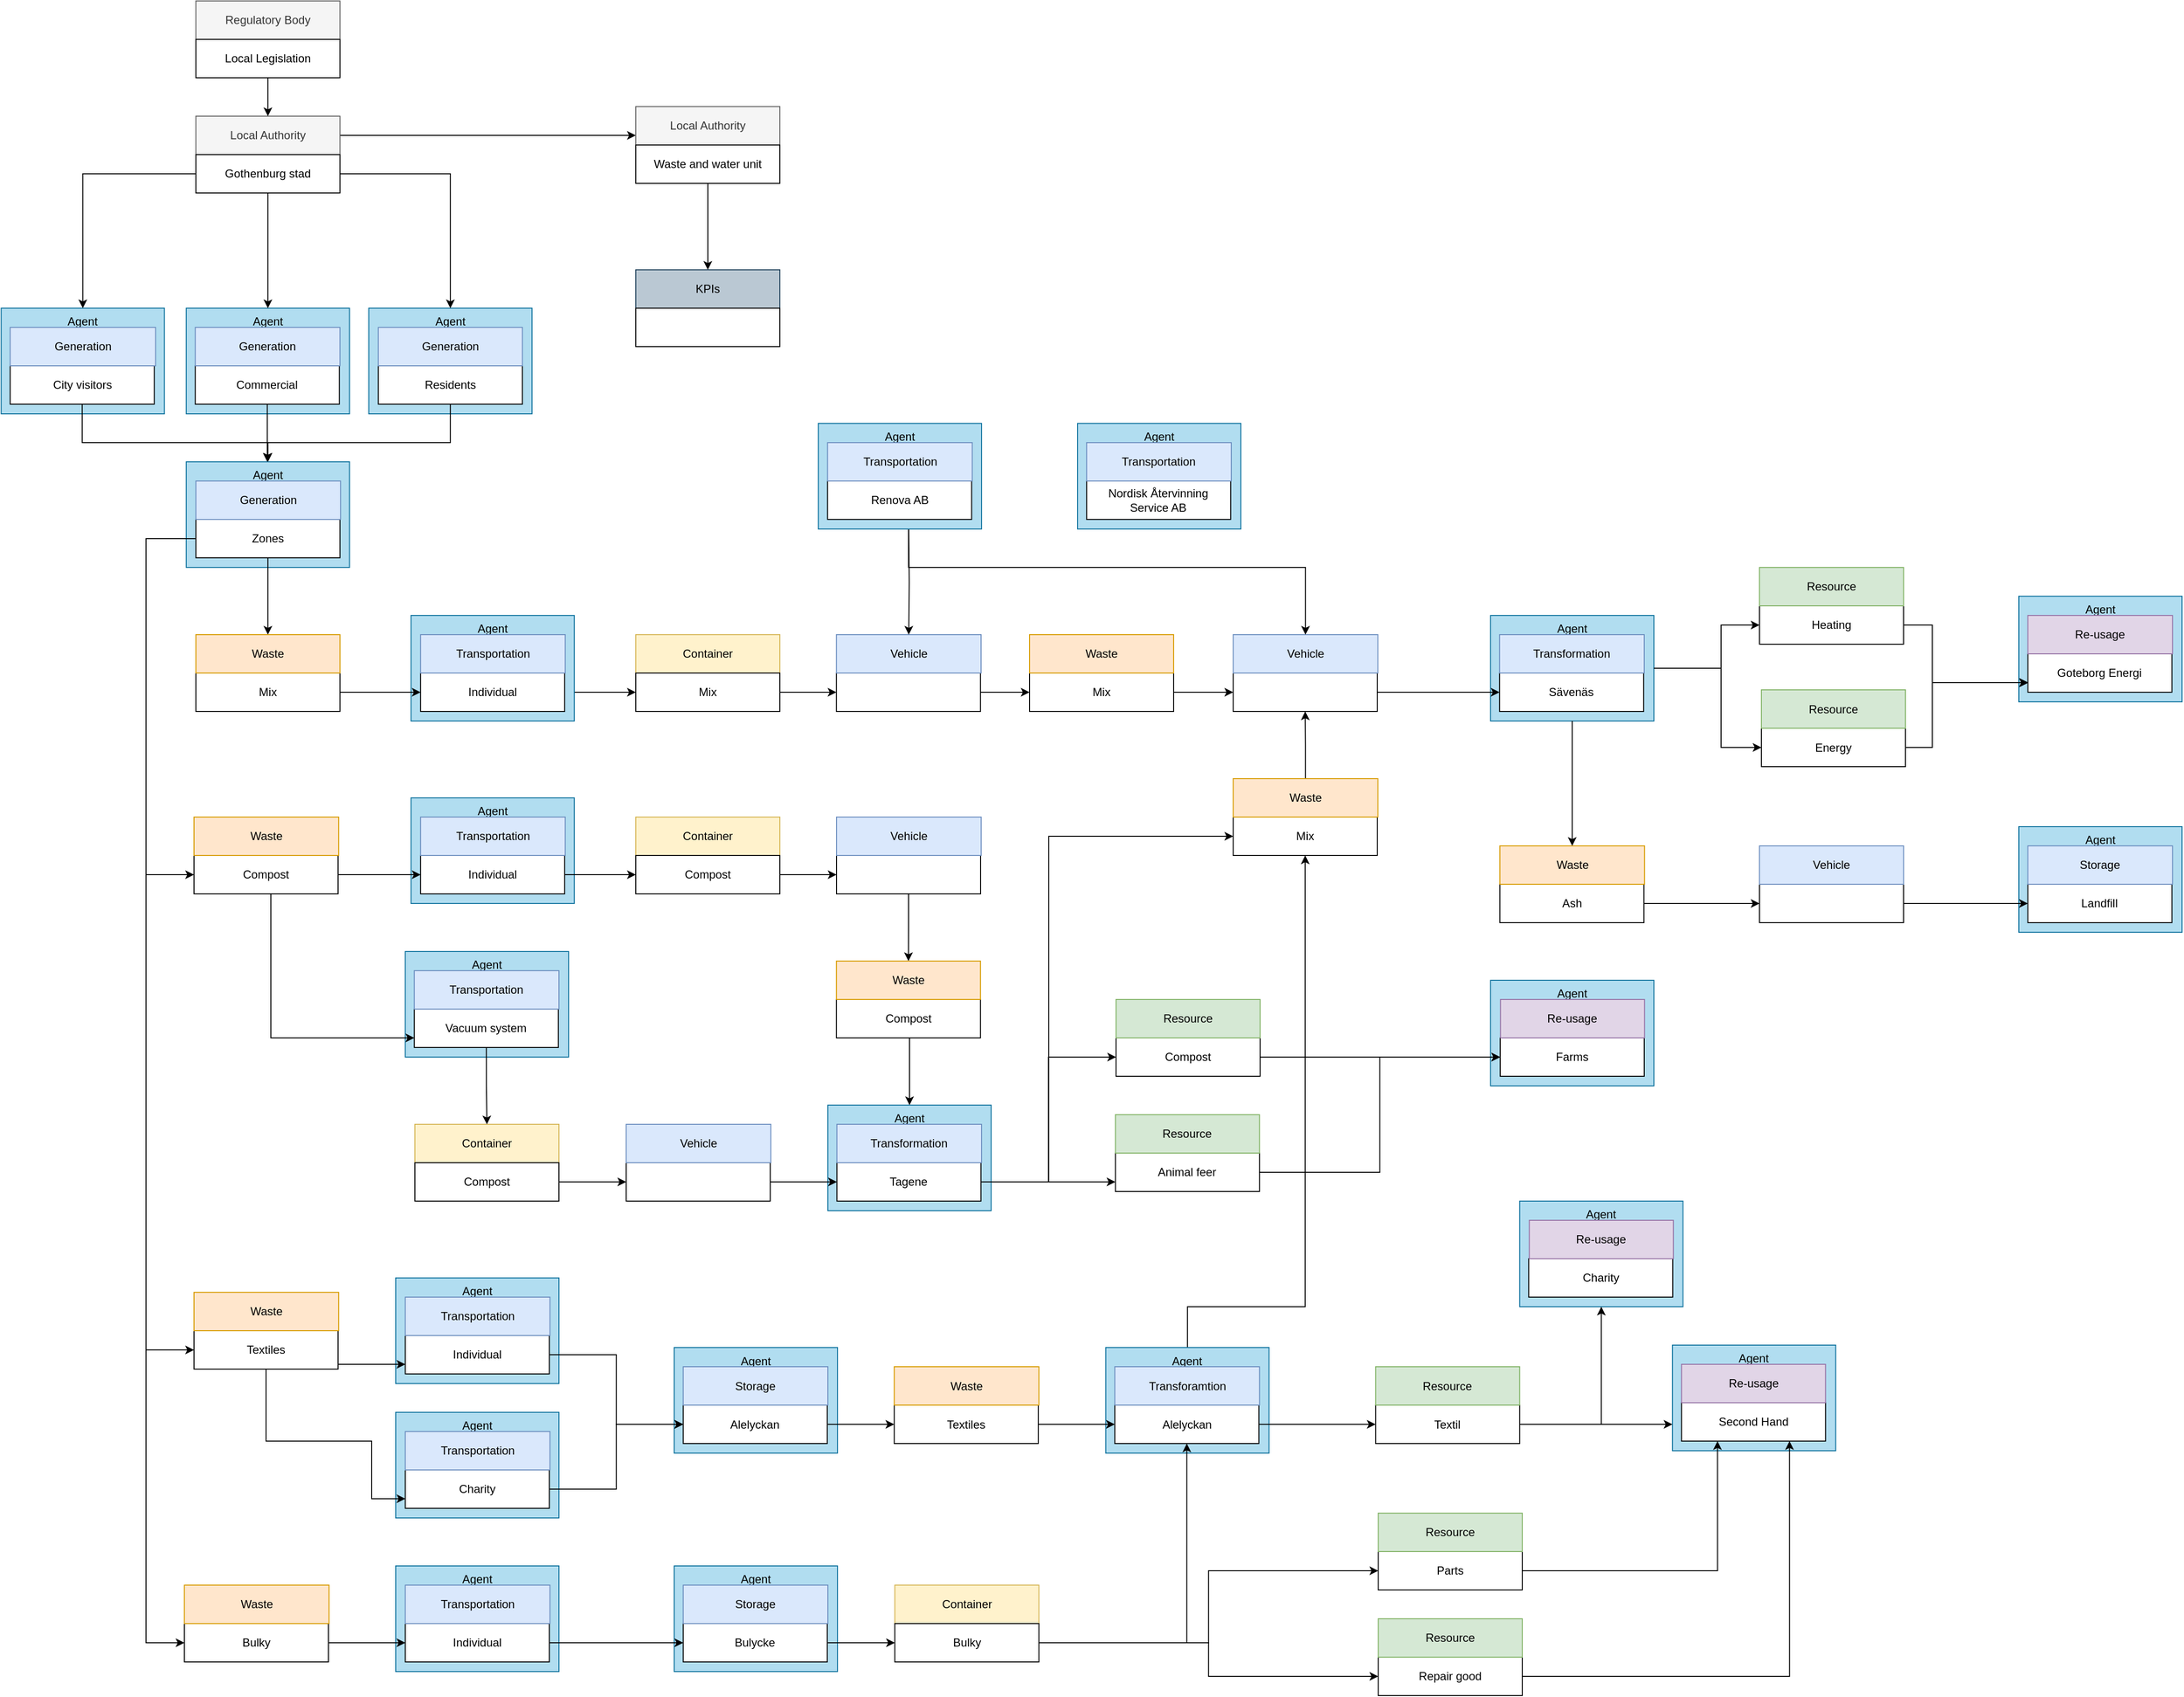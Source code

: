 <mxfile version="13.9.9" type="device"><diagram id="C5RBs43oDa-KdzZeNtuy" name="gote"><mxGraphModel dx="4496" dy="2341" grid="1" gridSize="10" guides="1" tooltips="1" connect="1" arrows="1" fold="1" page="1" pageScale="1" pageWidth="827" pageHeight="1169" math="0" shadow="0"><root><mxCell id="WIyWlLk6GJQsqaUBKTNV-0"/><mxCell id="WIyWlLk6GJQsqaUBKTNV-1" parent="WIyWlLk6GJQsqaUBKTNV-0"/><mxCell id="mReAFxJXC_BkwQA9mlH0-156" value="" style="group;strokeColor=#9673a6;fillColor=#E1D5E7;" parent="WIyWlLk6GJQsqaUBKTNV-1" vertex="1" connectable="0"><mxGeometry x="-160" y="-140" width="170" height="110" as="geometry"/></mxCell><mxCell id="mReAFxJXC_BkwQA9mlH0-148" value="Agent" style="rounded=0;whiteSpace=wrap;html=1;fillColor=#b1ddf0;strokeColor=#10739e;verticalAlign=top;" parent="mReAFxJXC_BkwQA9mlH0-156" vertex="1"><mxGeometry width="170" height="110" as="geometry"/></mxCell><mxCell id="mReAFxJXC_BkwQA9mlH0-149" value="&lt;div style=&quot;text-align: left&quot;&gt;Goteborg Energi&lt;/div&gt;" style="rounded=0;whiteSpace=wrap;html=1;" parent="mReAFxJXC_BkwQA9mlH0-156" vertex="1"><mxGeometry x="9.38" y="60" width="150" height="40" as="geometry"/></mxCell><mxCell id="mReAFxJXC_BkwQA9mlH0-150" value="Re-usage" style="rounded=0;whiteSpace=wrap;html=1;fillColor=#e1d5e7;strokeColor=#9673a6;" parent="mReAFxJXC_BkwQA9mlH0-156" vertex="1"><mxGeometry x="9.38" y="20" width="150.62" height="40" as="geometry"/></mxCell><mxCell id="p03Hnv6CAL76CgvEwwgC-0" value="Agent" style="rounded=0;whiteSpace=wrap;html=1;fillColor=#b1ddf0;strokeColor=#10739e;verticalAlign=top;" parent="WIyWlLk6GJQsqaUBKTNV-1" vertex="1"><mxGeometry x="-1878.07" y="-440" width="170" height="110" as="geometry"/></mxCell><mxCell id="p03Hnv6CAL76CgvEwwgC-1" value="Agent" style="rounded=0;whiteSpace=wrap;html=1;fillColor=#b1ddf0;strokeColor=#10739e;verticalAlign=top;" parent="WIyWlLk6GJQsqaUBKTNV-1" vertex="1"><mxGeometry x="-2068.07" y="-440" width="170" height="110" as="geometry"/></mxCell><mxCell id="p03Hnv6CAL76CgvEwwgC-2" value="" style="group" parent="WIyWlLk6GJQsqaUBKTNV-1" vertex="1" connectable="0"><mxGeometry x="-2058.07" y="-760" width="160" height="80" as="geometry"/></mxCell><mxCell id="p03Hnv6CAL76CgvEwwgC-3" value="Regulatory Body" style="rounded=0;whiteSpace=wrap;html=1;fillColor=#f5f5f5;strokeColor=#666666;fontColor=#333333;" parent="p03Hnv6CAL76CgvEwwgC-2" vertex="1"><mxGeometry width="150" height="40" as="geometry"/></mxCell><mxCell id="p03Hnv6CAL76CgvEwwgC-4" value="Local Legislation" style="rounded=0;whiteSpace=wrap;html=1;" parent="p03Hnv6CAL76CgvEwwgC-2" vertex="1"><mxGeometry y="40" width="150" height="40" as="geometry"/></mxCell><mxCell id="o8rhzPjrKrEZUJUNv8ez-143" style="edgeStyle=orthogonalEdgeStyle;rounded=0;orthogonalLoop=1;jettySize=auto;html=1;entryX=0;entryY=0.75;entryDx=0;entryDy=0;" edge="1" parent="WIyWlLk6GJQsqaUBKTNV-1" source="p03Hnv6CAL76CgvEwwgC-5" target="mReAFxJXC_BkwQA9mlH0-1"><mxGeometry relative="1" as="geometry"/></mxCell><mxCell id="p03Hnv6CAL76CgvEwwgC-5" value="Local Authority" style="rounded=0;whiteSpace=wrap;html=1;fillColor=#f5f5f5;strokeColor=#666666;fontColor=#333333;" parent="WIyWlLk6GJQsqaUBKTNV-1" vertex="1"><mxGeometry x="-2058.07" y="-640" width="150" height="40" as="geometry"/></mxCell><mxCell id="o8rhzPjrKrEZUJUNv8ez-139" style="edgeStyle=orthogonalEdgeStyle;rounded=0;orthogonalLoop=1;jettySize=auto;html=1;entryX=0.5;entryY=0;entryDx=0;entryDy=0;" edge="1" parent="WIyWlLk6GJQsqaUBKTNV-1" source="p03Hnv6CAL76CgvEwwgC-12" target="p03Hnv6CAL76CgvEwwgC-156"><mxGeometry relative="1" as="geometry"/></mxCell><mxCell id="o8rhzPjrKrEZUJUNv8ez-141" style="edgeStyle=orthogonalEdgeStyle;rounded=0;orthogonalLoop=1;jettySize=auto;html=1;entryX=0.5;entryY=0;entryDx=0;entryDy=0;" edge="1" parent="WIyWlLk6GJQsqaUBKTNV-1" source="p03Hnv6CAL76CgvEwwgC-12" target="p03Hnv6CAL76CgvEwwgC-0"><mxGeometry relative="1" as="geometry"/></mxCell><mxCell id="o8rhzPjrKrEZUJUNv8ez-142" style="edgeStyle=orthogonalEdgeStyle;rounded=0;orthogonalLoop=1;jettySize=auto;html=1;entryX=0.5;entryY=0;entryDx=0;entryDy=0;" edge="1" parent="WIyWlLk6GJQsqaUBKTNV-1" source="p03Hnv6CAL76CgvEwwgC-12" target="p03Hnv6CAL76CgvEwwgC-1"><mxGeometry relative="1" as="geometry"/></mxCell><mxCell id="p03Hnv6CAL76CgvEwwgC-12" value="Gothenburg stad" style="rounded=0;whiteSpace=wrap;html=1;" parent="WIyWlLk6GJQsqaUBKTNV-1" vertex="1"><mxGeometry x="-2058.07" y="-600" width="150" height="40" as="geometry"/></mxCell><mxCell id="p03Hnv6CAL76CgvEwwgC-16" value="KPIs" style="rounded=0;whiteSpace=wrap;html=1;fillColor=#bac8d3;strokeColor=#23445d;" parent="WIyWlLk6GJQsqaUBKTNV-1" vertex="1"><mxGeometry x="-1600" y="-480" width="150" height="40" as="geometry"/></mxCell><mxCell id="p03Hnv6CAL76CgvEwwgC-17" value="" style="rounded=0;whiteSpace=wrap;html=1;" parent="WIyWlLk6GJQsqaUBKTNV-1" vertex="1"><mxGeometry x="-1600" y="-440" width="150" height="40" as="geometry"/></mxCell><mxCell id="p03Hnv6CAL76CgvEwwgC-20" style="edgeStyle=orthogonalEdgeStyle;rounded=0;orthogonalLoop=1;jettySize=auto;html=1;" parent="WIyWlLk6GJQsqaUBKTNV-1" source="p03Hnv6CAL76CgvEwwgC-4" target="p03Hnv6CAL76CgvEwwgC-5" edge="1"><mxGeometry relative="1" as="geometry"/></mxCell><mxCell id="mReAFxJXC_BkwQA9mlH0-19" style="edgeStyle=orthogonalEdgeStyle;rounded=0;orthogonalLoop=1;jettySize=auto;html=1;entryX=0.5;entryY=0;entryDx=0;entryDy=0;" parent="WIyWlLk6GJQsqaUBKTNV-1" source="p03Hnv6CAL76CgvEwwgC-37" target="p03Hnv6CAL76CgvEwwgC-47" edge="1"><mxGeometry relative="1" as="geometry"><Array as="points"><mxPoint x="-1792.78" y="-300"/><mxPoint x="-1982.78" y="-300"/></Array></mxGeometry></mxCell><mxCell id="p03Hnv6CAL76CgvEwwgC-37" value="Residents" style="rounded=0;whiteSpace=wrap;html=1;" parent="WIyWlLk6GJQsqaUBKTNV-1" vertex="1"><mxGeometry x="-1868.07" y="-380" width="150" height="40" as="geometry"/></mxCell><mxCell id="p03Hnv6CAL76CgvEwwgC-38" value="Generation" style="rounded=0;whiteSpace=wrap;html=1;fillColor=#dae8fc;strokeColor=#6c8ebf;" parent="WIyWlLk6GJQsqaUBKTNV-1" vertex="1"><mxGeometry x="-1868.07" y="-420" width="150" height="40" as="geometry"/></mxCell><mxCell id="mReAFxJXC_BkwQA9mlH0-20" style="edgeStyle=orthogonalEdgeStyle;rounded=0;orthogonalLoop=1;jettySize=auto;html=1;" parent="WIyWlLk6GJQsqaUBKTNV-1" source="p03Hnv6CAL76CgvEwwgC-40" edge="1"><mxGeometry relative="1" as="geometry"><mxPoint x="-1983.69" y="-280" as="targetPoint"/></mxGeometry></mxCell><mxCell id="p03Hnv6CAL76CgvEwwgC-40" value="Commercial" style="rounded=0;whiteSpace=wrap;html=1;" parent="WIyWlLk6GJQsqaUBKTNV-1" vertex="1"><mxGeometry x="-2058.69" y="-380" width="150" height="40" as="geometry"/></mxCell><mxCell id="p03Hnv6CAL76CgvEwwgC-41" value="Generation" style="rounded=0;whiteSpace=wrap;html=1;fillColor=#dae8fc;strokeColor=#6c8ebf;" parent="WIyWlLk6GJQsqaUBKTNV-1" vertex="1"><mxGeometry x="-2058.69" y="-420" width="150.62" height="40" as="geometry"/></mxCell><mxCell id="p03Hnv6CAL76CgvEwwgC-47" value="Agent" style="rounded=0;whiteSpace=wrap;html=1;fillColor=#b1ddf0;strokeColor=#10739e;verticalAlign=top;" parent="WIyWlLk6GJQsqaUBKTNV-1" vertex="1"><mxGeometry x="-2068.07" y="-280" width="170" height="110" as="geometry"/></mxCell><mxCell id="NYq8csDiYyZqr-v2H4LJ-9" style="edgeStyle=orthogonalEdgeStyle;rounded=0;orthogonalLoop=1;jettySize=auto;html=1;" parent="WIyWlLk6GJQsqaUBKTNV-1" source="p03Hnv6CAL76CgvEwwgC-48" target="p03Hnv6CAL76CgvEwwgC-165" edge="1"><mxGeometry relative="1" as="geometry"/></mxCell><mxCell id="o8rhzPjrKrEZUJUNv8ez-0" style="edgeStyle=orthogonalEdgeStyle;rounded=0;orthogonalLoop=1;jettySize=auto;html=1;entryX=0;entryY=0.5;entryDx=0;entryDy=0;" edge="1" parent="WIyWlLk6GJQsqaUBKTNV-1" source="p03Hnv6CAL76CgvEwwgC-48" target="p03Hnv6CAL76CgvEwwgC-347"><mxGeometry relative="1" as="geometry"><mxPoint x="-2170" y="30" as="targetPoint"/><Array as="points"><mxPoint x="-2110" y="-200"/><mxPoint x="-2110" y="150"/></Array></mxGeometry></mxCell><mxCell id="o8rhzPjrKrEZUJUNv8ez-84" style="edgeStyle=orthogonalEdgeStyle;rounded=0;orthogonalLoop=1;jettySize=auto;html=1;exitX=0;exitY=0.5;exitDx=0;exitDy=0;entryX=0;entryY=0.5;entryDx=0;entryDy=0;" edge="1" parent="WIyWlLk6GJQsqaUBKTNV-1" source="p03Hnv6CAL76CgvEwwgC-48" target="zvfdUH8zhtzc3hvKVOrB-26"><mxGeometry relative="1" as="geometry"><Array as="points"><mxPoint x="-2110" y="-200"/><mxPoint x="-2110" y="645"/></Array></mxGeometry></mxCell><mxCell id="o8rhzPjrKrEZUJUNv8ez-118" style="edgeStyle=orthogonalEdgeStyle;rounded=0;orthogonalLoop=1;jettySize=auto;html=1;entryX=0;entryY=0.5;entryDx=0;entryDy=0;" edge="1" parent="WIyWlLk6GJQsqaUBKTNV-1" source="p03Hnv6CAL76CgvEwwgC-48" target="mReAFxJXC_BkwQA9mlH0-163"><mxGeometry relative="1" as="geometry"><Array as="points"><mxPoint x="-2110" y="-200"/><mxPoint x="-2110" y="950"/></Array></mxGeometry></mxCell><mxCell id="p03Hnv6CAL76CgvEwwgC-48" value="Zones" style="rounded=0;whiteSpace=wrap;html=1;" parent="WIyWlLk6GJQsqaUBKTNV-1" vertex="1"><mxGeometry x="-2058.07" y="-220" width="150" height="40" as="geometry"/></mxCell><mxCell id="p03Hnv6CAL76CgvEwwgC-49" value="Generation" style="rounded=0;whiteSpace=wrap;html=1;fillColor=#dae8fc;strokeColor=#6c8ebf;" parent="WIyWlLk6GJQsqaUBKTNV-1" vertex="1"><mxGeometry x="-2058.07" y="-260" width="150.62" height="40" as="geometry"/></mxCell><mxCell id="p03Hnv6CAL76CgvEwwgC-156" value="Agent" style="rounded=0;whiteSpace=wrap;html=1;fillColor=#b1ddf0;strokeColor=#10739e;verticalAlign=top;" parent="WIyWlLk6GJQsqaUBKTNV-1" vertex="1"><mxGeometry x="-2260.78" y="-440" width="170" height="110" as="geometry"/></mxCell><mxCell id="mReAFxJXC_BkwQA9mlH0-18" style="edgeStyle=orthogonalEdgeStyle;rounded=0;orthogonalLoop=1;jettySize=auto;html=1;entryX=0.5;entryY=0;entryDx=0;entryDy=0;" parent="WIyWlLk6GJQsqaUBKTNV-1" source="p03Hnv6CAL76CgvEwwgC-157" target="p03Hnv6CAL76CgvEwwgC-47" edge="1"><mxGeometry relative="1" as="geometry"><Array as="points"><mxPoint x="-2176.78" y="-300"/><mxPoint x="-1982.78" y="-300"/></Array></mxGeometry></mxCell><mxCell id="p03Hnv6CAL76CgvEwwgC-157" value="City visitors" style="rounded=0;whiteSpace=wrap;html=1;" parent="WIyWlLk6GJQsqaUBKTNV-1" vertex="1"><mxGeometry x="-2251.4" y="-380" width="150" height="40" as="geometry"/></mxCell><mxCell id="p03Hnv6CAL76CgvEwwgC-158" value="Generation" style="rounded=0;whiteSpace=wrap;html=1;fillColor=#dae8fc;strokeColor=#6c8ebf;" parent="WIyWlLk6GJQsqaUBKTNV-1" vertex="1"><mxGeometry x="-2251.4" y="-420" width="151.4" height="40" as="geometry"/></mxCell><mxCell id="NYq8csDiYyZqr-v2H4LJ-14" style="edgeStyle=orthogonalEdgeStyle;rounded=0;orthogonalLoop=1;jettySize=auto;html=1;" parent="WIyWlLk6GJQsqaUBKTNV-1" source="RU2qf0er4-iH85beqSWu-1" target="NYq8csDiYyZqr-v2H4LJ-13" edge="1"><mxGeometry relative="1" as="geometry"/></mxCell><mxCell id="_5HpDdMh_BHayi7mUb9g-25" value="Mix" style="rounded=0;whiteSpace=wrap;html=1;" parent="WIyWlLk6GJQsqaUBKTNV-1" vertex="1"><mxGeometry x="-978.0" y="90" width="150" height="40" as="geometry"/></mxCell><mxCell id="o8rhzPjrKrEZUJUNv8ez-32" style="edgeStyle=orthogonalEdgeStyle;rounded=0;orthogonalLoop=1;jettySize=auto;html=1;entryX=0.5;entryY=1;entryDx=0;entryDy=0;" edge="1" parent="WIyWlLk6GJQsqaUBKTNV-1" source="_5HpDdMh_BHayi7mUb9g-26" target="NYq8csDiYyZqr-v2H4LJ-29"><mxGeometry relative="1" as="geometry"/></mxCell><mxCell id="_5HpDdMh_BHayi7mUb9g-26" value="Waste" style="rounded=0;whiteSpace=wrap;html=1;fillColor=#ffe6cc;strokeColor=#d79b00;" parent="WIyWlLk6GJQsqaUBKTNV-1" vertex="1"><mxGeometry x="-978.0" y="50" width="150.62" height="40" as="geometry"/></mxCell><mxCell id="zvfdUH8zhtzc3hvKVOrB-14" value="Agent" style="rounded=0;whiteSpace=wrap;html=1;fillColor=#b1ddf0;strokeColor=#10739e;verticalAlign=top;" parent="WIyWlLk6GJQsqaUBKTNV-1" vertex="1"><mxGeometry x="-1560" y="642.5" width="170" height="110" as="geometry"/></mxCell><mxCell id="zvfdUH8zhtzc3hvKVOrB-30" style="edgeStyle=orthogonalEdgeStyle;rounded=0;orthogonalLoop=1;jettySize=auto;html=1;entryX=0;entryY=0.5;entryDx=0;entryDy=0;" parent="WIyWlLk6GJQsqaUBKTNV-1" source="zvfdUH8zhtzc3hvKVOrB-15" target="zvfdUH8zhtzc3hvKVOrB-18" edge="1"><mxGeometry relative="1" as="geometry"/></mxCell><mxCell id="zvfdUH8zhtzc3hvKVOrB-15" value="&lt;span style=&quot;text-align: left&quot;&gt;Alelyckan&lt;/span&gt;" style="rounded=0;whiteSpace=wrap;html=1;" parent="WIyWlLk6GJQsqaUBKTNV-1" vertex="1"><mxGeometry x="-1550.62" y="702.5" width="150" height="40" as="geometry"/></mxCell><mxCell id="zvfdUH8zhtzc3hvKVOrB-16" value="Storage" style="rounded=0;whiteSpace=wrap;html=1;fillColor=#dae8fc;strokeColor=#6c8ebf;" parent="WIyWlLk6GJQsqaUBKTNV-1" vertex="1"><mxGeometry x="-1550.62" y="662.5" width="150.62" height="40" as="geometry"/></mxCell><mxCell id="zvfdUH8zhtzc3hvKVOrB-18" value="Textiles" style="rounded=0;whiteSpace=wrap;html=1;" parent="WIyWlLk6GJQsqaUBKTNV-1" vertex="1"><mxGeometry x="-1330.91" y="702.5" width="150" height="40" as="geometry"/></mxCell><mxCell id="zvfdUH8zhtzc3hvKVOrB-19" value="Waste" style="rounded=0;whiteSpace=wrap;html=1;fillColor=#ffe6cc;strokeColor=#d79b00;" parent="WIyWlLk6GJQsqaUBKTNV-1" vertex="1"><mxGeometry x="-1330.91" y="662.5" width="150.62" height="40" as="geometry"/></mxCell><mxCell id="zvfdUH8zhtzc3hvKVOrB-26" value="Textiles" style="rounded=0;whiteSpace=wrap;html=1;" parent="WIyWlLk6GJQsqaUBKTNV-1" vertex="1"><mxGeometry x="-2060.0" y="625" width="150" height="40" as="geometry"/></mxCell><mxCell id="zvfdUH8zhtzc3hvKVOrB-27" value="Waste" style="rounded=0;whiteSpace=wrap;html=1;fillColor=#ffe6cc;strokeColor=#d79b00;" parent="WIyWlLk6GJQsqaUBKTNV-1" vertex="1"><mxGeometry x="-2060.0" y="585" width="150.62" height="40" as="geometry"/></mxCell><mxCell id="o8rhzPjrKrEZUJUNv8ez-114" style="edgeStyle=orthogonalEdgeStyle;rounded=0;orthogonalLoop=1;jettySize=auto;html=1;entryX=0.5;entryY=1;entryDx=0;entryDy=0;" edge="1" parent="WIyWlLk6GJQsqaUBKTNV-1" source="zvfdUH8zhtzc3hvKVOrB-40" target="_5HpDdMh_BHayi7mUb9g-25"><mxGeometry relative="1" as="geometry"><Array as="points"><mxPoint x="-1026" y="600"/><mxPoint x="-903" y="600"/></Array></mxGeometry></mxCell><mxCell id="zvfdUH8zhtzc3hvKVOrB-40" value="Agent" style="rounded=0;whiteSpace=wrap;html=1;fillColor=#b1ddf0;strokeColor=#10739e;verticalAlign=top;" parent="WIyWlLk6GJQsqaUBKTNV-1" vertex="1"><mxGeometry x="-1110.65" y="642.5" width="170" height="110" as="geometry"/></mxCell><mxCell id="o8rhzPjrKrEZUJUNv8ez-117" style="edgeStyle=orthogonalEdgeStyle;rounded=0;orthogonalLoop=1;jettySize=auto;html=1;entryX=0;entryY=0.5;entryDx=0;entryDy=0;" edge="1" parent="WIyWlLk6GJQsqaUBKTNV-1" source="zvfdUH8zhtzc3hvKVOrB-41" target="zvfdUH8zhtzc3hvKVOrB-44"><mxGeometry relative="1" as="geometry"/></mxCell><mxCell id="zvfdUH8zhtzc3hvKVOrB-41" value="&lt;span style=&quot;text-align: left&quot;&gt;Alelyckan&lt;/span&gt;" style="rounded=0;whiteSpace=wrap;html=1;" parent="WIyWlLk6GJQsqaUBKTNV-1" vertex="1"><mxGeometry x="-1101.27" y="702.5" width="150" height="40" as="geometry"/></mxCell><mxCell id="zvfdUH8zhtzc3hvKVOrB-42" value="Transforamtion" style="rounded=0;whiteSpace=wrap;html=1;fillColor=#dae8fc;strokeColor=#6c8ebf;" parent="WIyWlLk6GJQsqaUBKTNV-1" vertex="1"><mxGeometry x="-1101.27" y="662.5" width="150.62" height="40" as="geometry"/></mxCell><mxCell id="zvfdUH8zhtzc3hvKVOrB-44" value="Textil" style="rounded=0;whiteSpace=wrap;html=1;" parent="WIyWlLk6GJQsqaUBKTNV-1" vertex="1"><mxGeometry x="-829.69" y="702.5" width="150" height="40" as="geometry"/></mxCell><mxCell id="zvfdUH8zhtzc3hvKVOrB-45" value="Resource" style="rounded=0;whiteSpace=wrap;html=1;fillColor=#d5e8d4;strokeColor=#82b366;" parent="WIyWlLk6GJQsqaUBKTNV-1" vertex="1"><mxGeometry x="-829.69" y="662.5" width="150" height="40" as="geometry"/></mxCell><mxCell id="mReAFxJXC_BkwQA9mlH0-0" value="" style="group" parent="WIyWlLk6GJQsqaUBKTNV-1" vertex="1" connectable="0"><mxGeometry x="-1600" y="-650" width="150" height="80" as="geometry"/></mxCell><mxCell id="mReAFxJXC_BkwQA9mlH0-1" value="Local Authority" style="rounded=0;whiteSpace=wrap;html=1;fillColor=#f5f5f5;strokeColor=#666666;fontColor=#333333;" parent="mReAFxJXC_BkwQA9mlH0-0" vertex="1"><mxGeometry width="150" height="40" as="geometry"/></mxCell><mxCell id="mReAFxJXC_BkwQA9mlH0-2" value="Waste and water unit" style="rounded=0;whiteSpace=wrap;html=1;" parent="mReAFxJXC_BkwQA9mlH0-0" vertex="1"><mxGeometry y="40" width="150" height="40" as="geometry"/></mxCell><mxCell id="mReAFxJXC_BkwQA9mlH0-69" value="Container" style="rounded=0;whiteSpace=wrap;html=1;fillColor=#fff2cc;strokeColor=#d6b656;" parent="WIyWlLk6GJQsqaUBKTNV-1" vertex="1"><mxGeometry x="-1330.29" y="890" width="150" height="40" as="geometry"/></mxCell><mxCell id="o8rhzPjrKrEZUJUNv8ez-130" style="edgeStyle=orthogonalEdgeStyle;rounded=0;orthogonalLoop=1;jettySize=auto;html=1;entryX=0.5;entryY=1;entryDx=0;entryDy=0;" edge="1" parent="WIyWlLk6GJQsqaUBKTNV-1" source="mReAFxJXC_BkwQA9mlH0-70" target="zvfdUH8zhtzc3hvKVOrB-41"><mxGeometry relative="1" as="geometry"/></mxCell><mxCell id="o8rhzPjrKrEZUJUNv8ez-135" style="edgeStyle=orthogonalEdgeStyle;rounded=0;orthogonalLoop=1;jettySize=auto;html=1;entryX=0;entryY=0.5;entryDx=0;entryDy=0;" edge="1" parent="WIyWlLk6GJQsqaUBKTNV-1" source="mReAFxJXC_BkwQA9mlH0-70" target="o8rhzPjrKrEZUJUNv8ez-133"><mxGeometry relative="1" as="geometry"/></mxCell><mxCell id="o8rhzPjrKrEZUJUNv8ez-136" style="edgeStyle=orthogonalEdgeStyle;rounded=0;orthogonalLoop=1;jettySize=auto;html=1;entryX=0;entryY=0.5;entryDx=0;entryDy=0;" edge="1" parent="WIyWlLk6GJQsqaUBKTNV-1" source="mReAFxJXC_BkwQA9mlH0-70" target="o8rhzPjrKrEZUJUNv8ez-131"><mxGeometry relative="1" as="geometry"/></mxCell><mxCell id="mReAFxJXC_BkwQA9mlH0-70" value="Bulky" style="rounded=0;whiteSpace=wrap;html=1;" parent="WIyWlLk6GJQsqaUBKTNV-1" vertex="1"><mxGeometry x="-1330.29" y="930" width="150" height="40" as="geometry"/></mxCell><mxCell id="mReAFxJXC_BkwQA9mlH0-78" value="" style="group" parent="WIyWlLk6GJQsqaUBKTNV-1" vertex="1" connectable="0"><mxGeometry x="-710" y="-120" width="170" height="110" as="geometry"/></mxCell><mxCell id="p03Hnv6CAL76CgvEwwgC-267" value="Agent" style="rounded=0;whiteSpace=wrap;html=1;fillColor=#b1ddf0;strokeColor=#10739e;verticalAlign=top;" parent="mReAFxJXC_BkwQA9mlH0-78" vertex="1"><mxGeometry width="170" height="110" as="geometry"/></mxCell><mxCell id="p03Hnv6CAL76CgvEwwgC-268" value="&lt;span style=&quot;text-align: left&quot;&gt;Sävenäs&lt;/span&gt;" style="rounded=0;whiteSpace=wrap;html=1;" parent="mReAFxJXC_BkwQA9mlH0-78" vertex="1"><mxGeometry x="9.38" y="60" width="150" height="40" as="geometry"/></mxCell><mxCell id="p03Hnv6CAL76CgvEwwgC-269" value="Transformation" style="rounded=0;whiteSpace=wrap;html=1;fillColor=#dae8fc;strokeColor=#6c8ebf;" parent="mReAFxJXC_BkwQA9mlH0-78" vertex="1"><mxGeometry x="9.38" y="20" width="150.62" height="40" as="geometry"/></mxCell><mxCell id="mReAFxJXC_BkwQA9mlH0-95" value="" style="group" parent="WIyWlLk6GJQsqaUBKTNV-1" vertex="1" connectable="0"><mxGeometry x="-1840.0" y="230" width="170" height="110" as="geometry"/></mxCell><mxCell id="mReAFxJXC_BkwQA9mlH0-96" value="Agent" style="rounded=0;whiteSpace=wrap;html=1;fillColor=#b1ddf0;strokeColor=#10739e;verticalAlign=top;" parent="mReAFxJXC_BkwQA9mlH0-95" vertex="1"><mxGeometry width="170" height="110" as="geometry"/></mxCell><mxCell id="mReAFxJXC_BkwQA9mlH0-97" value="Vacuum system" style="rounded=0;whiteSpace=wrap;html=1;" parent="mReAFxJXC_BkwQA9mlH0-95" vertex="1"><mxGeometry x="9.38" y="60" width="150" height="40" as="geometry"/></mxCell><mxCell id="mReAFxJXC_BkwQA9mlH0-98" value="Transportation" style="rounded=0;whiteSpace=wrap;html=1;fillColor=#dae8fc;strokeColor=#6c8ebf;" parent="mReAFxJXC_BkwQA9mlH0-95" vertex="1"><mxGeometry x="9.38" y="20" width="150.62" height="40" as="geometry"/></mxCell><mxCell id="mReAFxJXC_BkwQA9mlH0-118" value="" style="group" parent="WIyWlLk6GJQsqaUBKTNV-1" vertex="1" connectable="0"><mxGeometry x="-428" y="-42.5" width="150" height="80" as="geometry"/></mxCell><mxCell id="p03Hnv6CAL76CgvEwwgC-285" value="Energy" style="rounded=0;whiteSpace=wrap;html=1;" parent="mReAFxJXC_BkwQA9mlH0-118" vertex="1"><mxGeometry y="40" width="150" height="40" as="geometry"/></mxCell><mxCell id="p03Hnv6CAL76CgvEwwgC-286" value="Resource" style="rounded=0;whiteSpace=wrap;html=1;fillColor=#d5e8d4;strokeColor=#82b366;" parent="mReAFxJXC_BkwQA9mlH0-118" vertex="1"><mxGeometry width="150" height="40" as="geometry"/></mxCell><mxCell id="mReAFxJXC_BkwQA9mlH0-120" style="edgeStyle=orthogonalEdgeStyle;rounded=0;orthogonalLoop=1;jettySize=auto;html=1;exitX=1;exitY=0.5;exitDx=0;exitDy=0;entryX=0;entryY=0.5;entryDx=0;entryDy=0;" parent="WIyWlLk6GJQsqaUBKTNV-1" source="p03Hnv6CAL76CgvEwwgC-267" target="p03Hnv6CAL76CgvEwwgC-287" edge="1"><mxGeometry relative="1" as="geometry"><Array as="points"><mxPoint x="-470" y="-65"/><mxPoint x="-470" y="-110"/></Array></mxGeometry></mxCell><mxCell id="mReAFxJXC_BkwQA9mlH0-121" style="edgeStyle=orthogonalEdgeStyle;rounded=0;orthogonalLoop=1;jettySize=auto;html=1;entryX=0;entryY=0.5;entryDx=0;entryDy=0;" parent="WIyWlLk6GJQsqaUBKTNV-1" source="p03Hnv6CAL76CgvEwwgC-267" target="p03Hnv6CAL76CgvEwwgC-285" edge="1"><mxGeometry relative="1" as="geometry"><Array as="points"><mxPoint x="-470" y="-65"/><mxPoint x="-470" y="18"/></Array></mxGeometry></mxCell><mxCell id="mReAFxJXC_BkwQA9mlH0-127" value="" style="group;container=1;" parent="WIyWlLk6GJQsqaUBKTNV-1" vertex="1" connectable="0"><mxGeometry x="-160" y="100" width="170" height="110" as="geometry"/></mxCell><mxCell id="mReAFxJXC_BkwQA9mlH0-128" value="Agent" style="rounded=0;whiteSpace=wrap;html=1;fillColor=#b1ddf0;strokeColor=#10739e;verticalAlign=top;" parent="mReAFxJXC_BkwQA9mlH0-127" vertex="1"><mxGeometry width="170" height="110" as="geometry"/></mxCell><mxCell id="mReAFxJXC_BkwQA9mlH0-129" value="&lt;span style=&quot;text-align: left&quot;&gt;Landfill&lt;/span&gt;" style="rounded=0;whiteSpace=wrap;html=1;" parent="mReAFxJXC_BkwQA9mlH0-127" vertex="1"><mxGeometry x="9.38" y="60" width="150" height="40" as="geometry"/></mxCell><mxCell id="mReAFxJXC_BkwQA9mlH0-130" value="Storage" style="rounded=0;whiteSpace=wrap;html=1;fillColor=#dae8fc;strokeColor=#6c8ebf;" parent="mReAFxJXC_BkwQA9mlH0-127" vertex="1"><mxGeometry x="9.38" y="20" width="150.62" height="40" as="geometry"/></mxCell><mxCell id="mReAFxJXC_BkwQA9mlH0-145" value="" style="group" parent="WIyWlLk6GJQsqaUBKTNV-1" vertex="1" connectable="0"><mxGeometry x="-700.31" y="120" width="150.62" height="80" as="geometry"/></mxCell><mxCell id="mReAFxJXC_BkwQA9mlH0-140" value="Ash" style="rounded=0;whiteSpace=wrap;html=1;" parent="mReAFxJXC_BkwQA9mlH0-145" vertex="1"><mxGeometry y="40" width="150" height="40" as="geometry"/></mxCell><mxCell id="mReAFxJXC_BkwQA9mlH0-141" value="Waste" style="rounded=0;whiteSpace=wrap;html=1;fillColor=#ffe6cc;strokeColor=#d79b00;" parent="mReAFxJXC_BkwQA9mlH0-145" vertex="1"><mxGeometry width="150.62" height="40" as="geometry"/></mxCell><mxCell id="mReAFxJXC_BkwQA9mlH0-154" style="edgeStyle=orthogonalEdgeStyle;rounded=0;orthogonalLoop=1;jettySize=auto;html=1;" parent="WIyWlLk6GJQsqaUBKTNV-1" source="p03Hnv6CAL76CgvEwwgC-287" edge="1"><mxGeometry relative="1" as="geometry"><mxPoint x="-150" y="-50" as="targetPoint"/><Array as="points"><mxPoint x="-250" y="-110"/><mxPoint x="-250" y="-50"/></Array></mxGeometry></mxCell><mxCell id="mReAFxJXC_BkwQA9mlH0-155" style="edgeStyle=orthogonalEdgeStyle;rounded=0;orthogonalLoop=1;jettySize=auto;html=1;entryX=0;entryY=0.75;entryDx=0;entryDy=0;" parent="WIyWlLk6GJQsqaUBKTNV-1" source="p03Hnv6CAL76CgvEwwgC-285" target="mReAFxJXC_BkwQA9mlH0-149" edge="1"><mxGeometry relative="1" as="geometry"><mxPoint x="-180" y="-50" as="targetPoint"/><Array as="points"><mxPoint x="-250" y="18"/><mxPoint x="-250" y="-50"/></Array></mxGeometry></mxCell><mxCell id="mReAFxJXC_BkwQA9mlH0-165" value="" style="group" parent="WIyWlLk6GJQsqaUBKTNV-1" vertex="1" connectable="0"><mxGeometry x="-2070.0" y="890" width="150.62" height="80" as="geometry"/></mxCell><mxCell id="mReAFxJXC_BkwQA9mlH0-163" value="Bulky" style="rounded=0;whiteSpace=wrap;html=1;" parent="mReAFxJXC_BkwQA9mlH0-165" vertex="1"><mxGeometry x="1.364e-12" y="40" width="150" height="40" as="geometry"/></mxCell><mxCell id="mReAFxJXC_BkwQA9mlH0-164" value="Waste" style="rounded=0;whiteSpace=wrap;html=1;fillColor=#ffe6cc;strokeColor=#d79b00;" parent="mReAFxJXC_BkwQA9mlH0-165" vertex="1"><mxGeometry width="150.62" height="40" as="geometry"/></mxCell><mxCell id="mReAFxJXC_BkwQA9mlH0-184" value="" style="group" parent="WIyWlLk6GJQsqaUBKTNV-1" vertex="1" connectable="0"><mxGeometry x="-1140.0" y="-320" width="170" height="110" as="geometry"/></mxCell><mxCell id="mReAFxJXC_BkwQA9mlH0-185" value="Agent" style="rounded=0;whiteSpace=wrap;html=1;fillColor=#b1ddf0;strokeColor=#10739e;verticalAlign=top;" parent="mReAFxJXC_BkwQA9mlH0-184" vertex="1"><mxGeometry width="170" height="110" as="geometry"/></mxCell><mxCell id="mReAFxJXC_BkwQA9mlH0-186" value="Nordisk Återvinning&lt;br&gt;Service AB" style="rounded=0;whiteSpace=wrap;html=1;" parent="mReAFxJXC_BkwQA9mlH0-184" vertex="1"><mxGeometry x="9.38" y="60" width="150" height="40" as="geometry"/></mxCell><mxCell id="mReAFxJXC_BkwQA9mlH0-187" value="Transportation" style="rounded=0;whiteSpace=wrap;html=1;fillColor=#dae8fc;strokeColor=#6c8ebf;" parent="mReAFxJXC_BkwQA9mlH0-184" vertex="1"><mxGeometry x="9.38" y="20" width="150.62" height="40" as="geometry"/></mxCell><mxCell id="mReAFxJXC_BkwQA9mlH0-206" value="" style="group" parent="WIyWlLk6GJQsqaUBKTNV-1" vertex="1" connectable="0"><mxGeometry x="-679.69" y="490" width="170" height="110" as="geometry"/></mxCell><mxCell id="mReAFxJXC_BkwQA9mlH0-207" value="Agent" style="rounded=0;whiteSpace=wrap;html=1;fillColor=#b1ddf0;strokeColor=#10739e;verticalAlign=top;" parent="mReAFxJXC_BkwQA9mlH0-206" vertex="1"><mxGeometry width="170" height="110" as="geometry"/></mxCell><mxCell id="mReAFxJXC_BkwQA9mlH0-208" value="&lt;div style=&quot;text-align: left&quot;&gt;Charity&lt;/div&gt;" style="rounded=0;whiteSpace=wrap;html=1;" parent="mReAFxJXC_BkwQA9mlH0-206" vertex="1"><mxGeometry x="9.38" y="60" width="150" height="40" as="geometry"/></mxCell><mxCell id="o8rhzPjrKrEZUJUNv8ez-115" value="Re-usage" style="rounded=0;whiteSpace=wrap;html=1;fillColor=#e1d5e7;strokeColor=#9673a6;" vertex="1" parent="mReAFxJXC_BkwQA9mlH0-206"><mxGeometry x="10" y="20" width="150" height="40" as="geometry"/></mxCell><mxCell id="mReAFxJXC_BkwQA9mlH0-211" style="edgeStyle=orthogonalEdgeStyle;rounded=0;orthogonalLoop=1;jettySize=auto;html=1;exitX=1;exitY=0.5;exitDx=0;exitDy=0;" parent="WIyWlLk6GJQsqaUBKTNV-1" source="zvfdUH8zhtzc3hvKVOrB-44" target="mReAFxJXC_BkwQA9mlH0-207" edge="1"><mxGeometry relative="1" as="geometry"><mxPoint x="-600.0" y="595.0" as="sourcePoint"/></mxGeometry></mxCell><mxCell id="mReAFxJXC_BkwQA9mlH0-212" value="" style="group" parent="WIyWlLk6GJQsqaUBKTNV-1" vertex="1" connectable="0"><mxGeometry x="-520.62" y="640" width="170" height="110" as="geometry"/></mxCell><mxCell id="mReAFxJXC_BkwQA9mlH0-213" value="Agent" style="rounded=0;whiteSpace=wrap;html=1;fillColor=#b1ddf0;strokeColor=#10739e;verticalAlign=top;" parent="mReAFxJXC_BkwQA9mlH0-212" vertex="1"><mxGeometry width="170" height="110" as="geometry"/></mxCell><mxCell id="mReAFxJXC_BkwQA9mlH0-214" value="&lt;div style=&quot;text-align: left&quot;&gt;Second Hand&lt;/div&gt;" style="rounded=0;whiteSpace=wrap;html=1;" parent="mReAFxJXC_BkwQA9mlH0-212" vertex="1"><mxGeometry x="9.38" y="60" width="150" height="40" as="geometry"/></mxCell><mxCell id="o8rhzPjrKrEZUJUNv8ez-116" value="Re-usage" style="rounded=0;whiteSpace=wrap;html=1;fillColor=#e1d5e7;strokeColor=#9673a6;" vertex="1" parent="mReAFxJXC_BkwQA9mlH0-212"><mxGeometry x="9.38" y="20" width="150" height="40" as="geometry"/></mxCell><mxCell id="mReAFxJXC_BkwQA9mlH0-216" style="edgeStyle=orthogonalEdgeStyle;rounded=0;orthogonalLoop=1;jettySize=auto;html=1;entryX=0;entryY=0.75;entryDx=0;entryDy=0;exitX=1;exitY=0.5;exitDx=0;exitDy=0;" parent="WIyWlLk6GJQsqaUBKTNV-1" source="zvfdUH8zhtzc3hvKVOrB-44" target="mReAFxJXC_BkwQA9mlH0-213" edge="1"><mxGeometry relative="1" as="geometry"><mxPoint x="-600.0" y="595.0" as="sourcePoint"/></mxGeometry></mxCell><mxCell id="NYq8csDiYyZqr-v2H4LJ-6" value="" style="group" parent="WIyWlLk6GJQsqaUBKTNV-1" vertex="1" connectable="0"><mxGeometry x="-2060.0" y="90" width="150.62" height="80" as="geometry"/></mxCell><mxCell id="p03Hnv6CAL76CgvEwwgC-347" value="Compost" style="rounded=0;whiteSpace=wrap;html=1;" parent="NYq8csDiYyZqr-v2H4LJ-6" vertex="1"><mxGeometry y="40" width="150" height="40" as="geometry"/></mxCell><mxCell id="p03Hnv6CAL76CgvEwwgC-348" value="Waste" style="rounded=0;whiteSpace=wrap;html=1;fillColor=#ffe6cc;strokeColor=#d79b00;" parent="NYq8csDiYyZqr-v2H4LJ-6" vertex="1"><mxGeometry width="150.62" height="40" as="geometry"/></mxCell><mxCell id="NYq8csDiYyZqr-v2H4LJ-10" value="" style="group" parent="WIyWlLk6GJQsqaUBKTNV-1" vertex="1" connectable="0"><mxGeometry x="-2058.07" y="-100" width="150" height="80" as="geometry"/></mxCell><mxCell id="p03Hnv6CAL76CgvEwwgC-164" value="Mix" style="rounded=0;whiteSpace=wrap;html=1;" parent="NYq8csDiYyZqr-v2H4LJ-10" vertex="1"><mxGeometry y="40" width="150.0" height="40" as="geometry"/></mxCell><mxCell id="p03Hnv6CAL76CgvEwwgC-165" value="Waste" style="rounded=0;whiteSpace=wrap;html=1;fillColor=#ffe6cc;strokeColor=#d79b00;" parent="NYq8csDiYyZqr-v2H4LJ-10" vertex="1"><mxGeometry width="150" height="40" as="geometry"/></mxCell><mxCell id="NYq8csDiYyZqr-v2H4LJ-12" value="Container" style="rounded=0;whiteSpace=wrap;html=1;fillColor=#fff2cc;strokeColor=#d6b656;" parent="WIyWlLk6GJQsqaUBKTNV-1" vertex="1"><mxGeometry x="-1600.0" y="-100" width="150" height="40" as="geometry"/></mxCell><mxCell id="NYq8csDiYyZqr-v2H4LJ-13" value="Mix" style="rounded=0;whiteSpace=wrap;html=1;" parent="WIyWlLk6GJQsqaUBKTNV-1" vertex="1"><mxGeometry x="-1600.0" y="-60" width="150" height="40" as="geometry"/></mxCell><mxCell id="NYq8csDiYyZqr-v2H4LJ-20" style="edgeStyle=orthogonalEdgeStyle;rounded=0;orthogonalLoop=1;jettySize=auto;html=1;entryX=0;entryY=0.5;entryDx=0;entryDy=0;" parent="WIyWlLk6GJQsqaUBKTNV-1" source="NYq8csDiYyZqr-v2H4LJ-13" target="NYq8csDiYyZqr-v2H4LJ-24" edge="1"><mxGeometry relative="1" as="geometry"/></mxCell><mxCell id="NYq8csDiYyZqr-v2H4LJ-31" style="edgeStyle=orthogonalEdgeStyle;rounded=0;orthogonalLoop=1;jettySize=auto;html=1;entryX=0;entryY=0.5;entryDx=0;entryDy=0;" parent="WIyWlLk6GJQsqaUBKTNV-1" source="NYq8csDiYyZqr-v2H4LJ-21" target="NYq8csDiYyZqr-v2H4LJ-29" edge="1"><mxGeometry relative="1" as="geometry"/></mxCell><mxCell id="NYq8csDiYyZqr-v2H4LJ-21" value="Mix" style="rounded=0;whiteSpace=wrap;html=1;" parent="WIyWlLk6GJQsqaUBKTNV-1" vertex="1"><mxGeometry x="-1190" y="-60" width="150.0" height="40" as="geometry"/></mxCell><mxCell id="NYq8csDiYyZqr-v2H4LJ-22" value="Waste" style="rounded=0;whiteSpace=wrap;html=1;fillColor=#ffe6cc;strokeColor=#d79b00;" parent="WIyWlLk6GJQsqaUBKTNV-1" vertex="1"><mxGeometry x="-1190" y="-100" width="150" height="40" as="geometry"/></mxCell><mxCell id="NYq8csDiYyZqr-v2H4LJ-23" style="edgeStyle=orthogonalEdgeStyle;rounded=0;orthogonalLoop=1;jettySize=auto;html=1;entryX=0;entryY=0.5;entryDx=0;entryDy=0;exitX=1;exitY=0.5;exitDx=0;exitDy=0;" parent="WIyWlLk6GJQsqaUBKTNV-1" source="NYq8csDiYyZqr-v2H4LJ-24" target="NYq8csDiYyZqr-v2H4LJ-21" edge="1"><mxGeometry relative="1" as="geometry"/></mxCell><mxCell id="NYq8csDiYyZqr-v2H4LJ-26" value="" style="group" parent="WIyWlLk6GJQsqaUBKTNV-1" vertex="1" connectable="0"><mxGeometry x="-1391.12" y="-100" width="150.62" height="80" as="geometry"/></mxCell><mxCell id="NYq8csDiYyZqr-v2H4LJ-24" value="" style="rounded=0;whiteSpace=wrap;html=1;" parent="NYq8csDiYyZqr-v2H4LJ-26" vertex="1"><mxGeometry y="40" width="150" height="40" as="geometry"/></mxCell><mxCell id="NYq8csDiYyZqr-v2H4LJ-25" value="Vehicle" style="rounded=0;whiteSpace=wrap;html=1;fillColor=#dae8fc;strokeColor=#6c8ebf;" parent="NYq8csDiYyZqr-v2H4LJ-26" vertex="1"><mxGeometry width="150.62" height="40" as="geometry"/></mxCell><mxCell id="NYq8csDiYyZqr-v2H4LJ-27" style="edgeStyle=orthogonalEdgeStyle;rounded=0;orthogonalLoop=1;jettySize=auto;html=1;exitX=0.5;exitY=1;exitDx=0;exitDy=0;" parent="WIyWlLk6GJQsqaUBKTNV-1" target="NYq8csDiYyZqr-v2H4LJ-25" edge="1"><mxGeometry relative="1" as="geometry"><mxPoint x="-1315.81" y="-210" as="sourcePoint"/></mxGeometry></mxCell><mxCell id="NYq8csDiYyZqr-v2H4LJ-28" value="" style="group" parent="WIyWlLk6GJQsqaUBKTNV-1" vertex="1" connectable="0"><mxGeometry x="-978.0" y="-100" width="150.62" height="80" as="geometry"/></mxCell><mxCell id="NYq8csDiYyZqr-v2H4LJ-29" value="" style="rounded=0;whiteSpace=wrap;html=1;" parent="NYq8csDiYyZqr-v2H4LJ-28" vertex="1"><mxGeometry y="40" width="150" height="40" as="geometry"/></mxCell><mxCell id="NYq8csDiYyZqr-v2H4LJ-30" value="Vehicle" style="rounded=0;whiteSpace=wrap;html=1;fillColor=#dae8fc;strokeColor=#6c8ebf;" parent="NYq8csDiYyZqr-v2H4LJ-28" vertex="1"><mxGeometry width="150.62" height="40" as="geometry"/></mxCell><mxCell id="NYq8csDiYyZqr-v2H4LJ-32" style="edgeStyle=orthogonalEdgeStyle;rounded=0;orthogonalLoop=1;jettySize=auto;html=1;entryX=0;entryY=0.5;entryDx=0;entryDy=0;" parent="WIyWlLk6GJQsqaUBKTNV-1" source="NYq8csDiYyZqr-v2H4LJ-29" target="p03Hnv6CAL76CgvEwwgC-268" edge="1"><mxGeometry relative="1" as="geometry"/></mxCell><mxCell id="p03Hnv6CAL76CgvEwwgC-287" value="Heating" style="rounded=0;whiteSpace=wrap;html=1;" parent="WIyWlLk6GJQsqaUBKTNV-1" vertex="1"><mxGeometry x="-430" y="-130" width="150" height="40" as="geometry"/></mxCell><mxCell id="p03Hnv6CAL76CgvEwwgC-288" value="Resource" style="rounded=0;whiteSpace=wrap;html=1;fillColor=#d5e8d4;strokeColor=#82b366;" parent="WIyWlLk6GJQsqaUBKTNV-1" vertex="1"><mxGeometry x="-430" y="-170" width="150" height="40" as="geometry"/></mxCell><mxCell id="NYq8csDiYyZqr-v2H4LJ-48" style="edgeStyle=orthogonalEdgeStyle;rounded=0;orthogonalLoop=1;jettySize=auto;html=1;entryX=0.5;entryY=0;entryDx=0;entryDy=0;exitX=0.5;exitY=1;exitDx=0;exitDy=0;" parent="WIyWlLk6GJQsqaUBKTNV-1" source="o8rhzPjrKrEZUJUNv8ez-66" target="NYq8csDiYyZqr-v2H4LJ-30" edge="1"><mxGeometry relative="1" as="geometry"><Array as="points"><mxPoint x="-1316" y="-260"/><mxPoint x="-1316" y="-170"/><mxPoint x="-903" y="-170"/></Array><mxPoint x="-1315.833" y="-220" as="sourcePoint"/></mxGeometry></mxCell><mxCell id="NYq8csDiYyZqr-v2H4LJ-51" value="" style="group" parent="WIyWlLk6GJQsqaUBKTNV-1" vertex="1" connectable="0"><mxGeometry x="-430.0" y="120" width="150.62" height="80" as="geometry"/></mxCell><mxCell id="NYq8csDiYyZqr-v2H4LJ-52" value="" style="rounded=0;whiteSpace=wrap;html=1;" parent="NYq8csDiYyZqr-v2H4LJ-51" vertex="1"><mxGeometry y="40" width="150" height="40" as="geometry"/></mxCell><mxCell id="NYq8csDiYyZqr-v2H4LJ-53" value="Vehicle" style="rounded=0;whiteSpace=wrap;html=1;fillColor=#dae8fc;strokeColor=#6c8ebf;" parent="NYq8csDiYyZqr-v2H4LJ-51" vertex="1"><mxGeometry width="150" height="40" as="geometry"/></mxCell><mxCell id="NYq8csDiYyZqr-v2H4LJ-57" style="edgeStyle=orthogonalEdgeStyle;rounded=0;orthogonalLoop=1;jettySize=auto;html=1;entryX=0.5;entryY=0;entryDx=0;entryDy=0;" parent="WIyWlLk6GJQsqaUBKTNV-1" source="p03Hnv6CAL76CgvEwwgC-267" target="mReAFxJXC_BkwQA9mlH0-141" edge="1"><mxGeometry relative="1" as="geometry"/></mxCell><mxCell id="NYq8csDiYyZqr-v2H4LJ-58" style="edgeStyle=orthogonalEdgeStyle;rounded=0;orthogonalLoop=1;jettySize=auto;html=1;entryX=0;entryY=0.5;entryDx=0;entryDy=0;" parent="WIyWlLk6GJQsqaUBKTNV-1" source="mReAFxJXC_BkwQA9mlH0-140" target="NYq8csDiYyZqr-v2H4LJ-52" edge="1"><mxGeometry relative="1" as="geometry"/></mxCell><mxCell id="NYq8csDiYyZqr-v2H4LJ-59" style="edgeStyle=orthogonalEdgeStyle;rounded=0;orthogonalLoop=1;jettySize=auto;html=1;" parent="WIyWlLk6GJQsqaUBKTNV-1" source="NYq8csDiYyZqr-v2H4LJ-52" target="mReAFxJXC_BkwQA9mlH0-129" edge="1"><mxGeometry relative="1" as="geometry"/></mxCell><mxCell id="o8rhzPjrKrEZUJUNv8ez-1" value="Agent" style="rounded=0;whiteSpace=wrap;html=1;fillColor=#b1ddf0;strokeColor=#10739e;verticalAlign=top;" vertex="1" parent="WIyWlLk6GJQsqaUBKTNV-1"><mxGeometry x="-1834.07" y="70" width="170" height="110" as="geometry"/></mxCell><mxCell id="o8rhzPjrKrEZUJUNv8ez-2" style="edgeStyle=orthogonalEdgeStyle;rounded=0;orthogonalLoop=1;jettySize=auto;html=1;" edge="1" parent="WIyWlLk6GJQsqaUBKTNV-1" source="o8rhzPjrKrEZUJUNv8ez-3" target="o8rhzPjrKrEZUJUNv8ez-6"><mxGeometry relative="1" as="geometry"/></mxCell><mxCell id="o8rhzPjrKrEZUJUNv8ez-3" value="Individual" style="rounded=0;whiteSpace=wrap;html=1;" vertex="1" parent="WIyWlLk6GJQsqaUBKTNV-1"><mxGeometry x="-1824.07" y="130" width="150" height="40" as="geometry"/></mxCell><mxCell id="o8rhzPjrKrEZUJUNv8ez-4" value="Transportation" style="rounded=0;whiteSpace=wrap;html=1;fillColor=#dae8fc;strokeColor=#6c8ebf;" vertex="1" parent="WIyWlLk6GJQsqaUBKTNV-1"><mxGeometry x="-1824.07" y="90" width="150.62" height="40" as="geometry"/></mxCell><mxCell id="o8rhzPjrKrEZUJUNv8ez-5" value="Container" style="rounded=0;whiteSpace=wrap;html=1;fillColor=#fff2cc;strokeColor=#d6b656;" vertex="1" parent="WIyWlLk6GJQsqaUBKTNV-1"><mxGeometry x="-1600.0" y="90" width="150" height="40" as="geometry"/></mxCell><mxCell id="o8rhzPjrKrEZUJUNv8ez-13" style="edgeStyle=orthogonalEdgeStyle;rounded=0;orthogonalLoop=1;jettySize=auto;html=1;entryX=0;entryY=0.5;entryDx=0;entryDy=0;" edge="1" parent="WIyWlLk6GJQsqaUBKTNV-1" source="o8rhzPjrKrEZUJUNv8ez-6" target="o8rhzPjrKrEZUJUNv8ez-11"><mxGeometry relative="1" as="geometry"/></mxCell><mxCell id="o8rhzPjrKrEZUJUNv8ez-6" value="Compost" style="rounded=0;whiteSpace=wrap;html=1;" vertex="1" parent="WIyWlLk6GJQsqaUBKTNV-1"><mxGeometry x="-1600.0" y="130" width="150" height="40" as="geometry"/></mxCell><mxCell id="o8rhzPjrKrEZUJUNv8ez-7" style="edgeStyle=orthogonalEdgeStyle;rounded=0;orthogonalLoop=1;jettySize=auto;html=1;entryX=0;entryY=0.5;entryDx=0;entryDy=0;" edge="1" parent="WIyWlLk6GJQsqaUBKTNV-1" source="p03Hnv6CAL76CgvEwwgC-347" target="o8rhzPjrKrEZUJUNv8ez-3"><mxGeometry relative="1" as="geometry"/></mxCell><mxCell id="o8rhzPjrKrEZUJUNv8ez-8" value="" style="group" vertex="1" connectable="0" parent="WIyWlLk6GJQsqaUBKTNV-1"><mxGeometry x="-1834.07" y="-120" width="170" height="110" as="geometry"/></mxCell><mxCell id="RU2qf0er4-iH85beqSWu-0" value="Agent" style="rounded=0;whiteSpace=wrap;html=1;fillColor=#b1ddf0;strokeColor=#10739e;verticalAlign=top;" parent="o8rhzPjrKrEZUJUNv8ez-8" vertex="1"><mxGeometry width="170" height="110" as="geometry"/></mxCell><mxCell id="RU2qf0er4-iH85beqSWu-1" value="Individual" style="rounded=0;whiteSpace=wrap;html=1;" parent="o8rhzPjrKrEZUJUNv8ez-8" vertex="1"><mxGeometry x="10" y="60" width="150" height="40" as="geometry"/></mxCell><mxCell id="RU2qf0er4-iH85beqSWu-2" value="Transportation" style="rounded=0;whiteSpace=wrap;html=1;fillColor=#dae8fc;strokeColor=#6c8ebf;" parent="o8rhzPjrKrEZUJUNv8ez-8" vertex="1"><mxGeometry x="10" y="20" width="150.62" height="40" as="geometry"/></mxCell><mxCell id="NYq8csDiYyZqr-v2H4LJ-11" style="edgeStyle=orthogonalEdgeStyle;rounded=0;orthogonalLoop=1;jettySize=auto;html=1;" parent="WIyWlLk6GJQsqaUBKTNV-1" source="p03Hnv6CAL76CgvEwwgC-164" target="RU2qf0er4-iH85beqSWu-1" edge="1"><mxGeometry relative="1" as="geometry"/></mxCell><mxCell id="o8rhzPjrKrEZUJUNv8ez-10" value="" style="group" vertex="1" connectable="0" parent="WIyWlLk6GJQsqaUBKTNV-1"><mxGeometry x="-1391.0" y="90" width="150.62" height="80" as="geometry"/></mxCell><mxCell id="o8rhzPjrKrEZUJUNv8ez-11" value="" style="rounded=0;whiteSpace=wrap;html=1;" vertex="1" parent="o8rhzPjrKrEZUJUNv8ez-10"><mxGeometry y="40" width="150" height="40" as="geometry"/></mxCell><mxCell id="o8rhzPjrKrEZUJUNv8ez-12" value="Vehicle" style="rounded=0;whiteSpace=wrap;html=1;fillColor=#dae8fc;strokeColor=#6c8ebf;" vertex="1" parent="o8rhzPjrKrEZUJUNv8ez-10"><mxGeometry width="150.62" height="40" as="geometry"/></mxCell><mxCell id="o8rhzPjrKrEZUJUNv8ez-14" value="" style="group" vertex="1" connectable="0" parent="WIyWlLk6GJQsqaUBKTNV-1"><mxGeometry x="-1400" y="390" width="170" height="110" as="geometry"/></mxCell><mxCell id="o8rhzPjrKrEZUJUNv8ez-15" value="Agent" style="rounded=0;whiteSpace=wrap;html=1;fillColor=#b1ddf0;strokeColor=#10739e;verticalAlign=top;" vertex="1" parent="o8rhzPjrKrEZUJUNv8ez-14"><mxGeometry width="170" height="110" as="geometry"/></mxCell><mxCell id="o8rhzPjrKrEZUJUNv8ez-16" value="&lt;span style=&quot;text-align: left&quot;&gt;Tagene&lt;/span&gt;" style="rounded=0;whiteSpace=wrap;html=1;" vertex="1" parent="o8rhzPjrKrEZUJUNv8ez-14"><mxGeometry x="9.38" y="60" width="150" height="40" as="geometry"/></mxCell><mxCell id="o8rhzPjrKrEZUJUNv8ez-17" value="Transformation" style="rounded=0;whiteSpace=wrap;html=1;fillColor=#dae8fc;strokeColor=#6c8ebf;" vertex="1" parent="o8rhzPjrKrEZUJUNv8ez-14"><mxGeometry x="9.38" y="20" width="150.62" height="40" as="geometry"/></mxCell><mxCell id="o8rhzPjrKrEZUJUNv8ez-18" style="edgeStyle=orthogonalEdgeStyle;rounded=0;orthogonalLoop=1;jettySize=auto;html=1;entryX=0.5;entryY=0;entryDx=0;entryDy=0;" edge="1" parent="WIyWlLk6GJQsqaUBKTNV-1" source="o8rhzPjrKrEZUJUNv8ez-11" target="o8rhzPjrKrEZUJUNv8ez-24"><mxGeometry relative="1" as="geometry"><mxPoint x="-1316.0" y="240" as="targetPoint"/></mxGeometry></mxCell><mxCell id="o8rhzPjrKrEZUJUNv8ez-25" value="" style="group" vertex="1" connectable="0" parent="WIyWlLk6GJQsqaUBKTNV-1"><mxGeometry x="-1391.12" y="240" width="150" height="80" as="geometry"/></mxCell><mxCell id="o8rhzPjrKrEZUJUNv8ez-23" value="Compost" style="rounded=0;whiteSpace=wrap;html=1;" vertex="1" parent="o8rhzPjrKrEZUJUNv8ez-25"><mxGeometry y="40" width="150.0" height="40" as="geometry"/></mxCell><mxCell id="o8rhzPjrKrEZUJUNv8ez-24" value="Waste" style="rounded=0;whiteSpace=wrap;html=1;fillColor=#ffe6cc;strokeColor=#d79b00;" vertex="1" parent="o8rhzPjrKrEZUJUNv8ez-25"><mxGeometry width="150" height="40" as="geometry"/></mxCell><mxCell id="o8rhzPjrKrEZUJUNv8ez-26" style="edgeStyle=orthogonalEdgeStyle;rounded=0;orthogonalLoop=1;jettySize=auto;html=1;entryX=0.5;entryY=0;entryDx=0;entryDy=0;" edge="1" parent="WIyWlLk6GJQsqaUBKTNV-1" source="o8rhzPjrKrEZUJUNv8ez-23" target="o8rhzPjrKrEZUJUNv8ez-15"><mxGeometry relative="1" as="geometry"><Array as="points"><mxPoint x="-1315" y="340"/><mxPoint x="-1315" y="340"/></Array></mxGeometry></mxCell><mxCell id="o8rhzPjrKrEZUJUNv8ez-31" style="edgeStyle=orthogonalEdgeStyle;rounded=0;orthogonalLoop=1;jettySize=auto;html=1;entryX=0;entryY=0.5;entryDx=0;entryDy=0;" edge="1" parent="WIyWlLk6GJQsqaUBKTNV-1" source="o8rhzPjrKrEZUJUNv8ez-16" target="_5HpDdMh_BHayi7mUb9g-25"><mxGeometry relative="1" as="geometry"><Array as="points"><mxPoint x="-1170" y="470"/><mxPoint x="-1170" y="110"/></Array></mxGeometry></mxCell><mxCell id="o8rhzPjrKrEZUJUNv8ez-35" value="" style="group" vertex="1" connectable="0" parent="WIyWlLk6GJQsqaUBKTNV-1"><mxGeometry x="-700.0" y="280" width="160.0" height="95" as="geometry"/></mxCell><mxCell id="o8rhzPjrKrEZUJUNv8ez-49" value="Agent" style="rounded=0;whiteSpace=wrap;html=1;fillColor=#b1ddf0;strokeColor=#10739e;verticalAlign=top;" vertex="1" parent="o8rhzPjrKrEZUJUNv8ez-35"><mxGeometry x="-10.0" y="-20" width="170" height="110" as="geometry"/></mxCell><mxCell id="_5HpDdMh_BHayi7mUb9g-23" value="Farms" style="rounded=0;whiteSpace=wrap;html=1;" parent="o8rhzPjrKrEZUJUNv8ez-35" vertex="1"><mxGeometry y="40" width="150" height="40" as="geometry"/></mxCell><mxCell id="o8rhzPjrKrEZUJUNv8ez-34" value="Re-usage" style="rounded=0;whiteSpace=wrap;html=1;fillColor=#e1d5e7;strokeColor=#9673a6;" vertex="1" parent="o8rhzPjrKrEZUJUNv8ez-35"><mxGeometry x="0.31" width="150" height="40" as="geometry"/></mxCell><mxCell id="o8rhzPjrKrEZUJUNv8ez-39" style="edgeStyle=orthogonalEdgeStyle;rounded=0;orthogonalLoop=1;jettySize=auto;html=1;entryX=0;entryY=0.5;entryDx=0;entryDy=0;" edge="1" parent="WIyWlLk6GJQsqaUBKTNV-1" source="o8rhzPjrKrEZUJUNv8ez-16" target="o8rhzPjrKrEZUJUNv8ez-42"><mxGeometry relative="1" as="geometry"/></mxCell><mxCell id="o8rhzPjrKrEZUJUNv8ez-41" value="" style="group" vertex="1" connectable="0" parent="WIyWlLk6GJQsqaUBKTNV-1"><mxGeometry x="-1100" y="280" width="150" height="80" as="geometry"/></mxCell><mxCell id="o8rhzPjrKrEZUJUNv8ez-42" value="Compost" style="rounded=0;whiteSpace=wrap;html=1;" vertex="1" parent="o8rhzPjrKrEZUJUNv8ez-41"><mxGeometry y="40" width="150" height="40" as="geometry"/></mxCell><mxCell id="o8rhzPjrKrEZUJUNv8ez-43" value="Resource" style="rounded=0;whiteSpace=wrap;html=1;fillColor=#d5e8d4;strokeColor=#82b366;" vertex="1" parent="o8rhzPjrKrEZUJUNv8ez-41"><mxGeometry width="150" height="40" as="geometry"/></mxCell><mxCell id="o8rhzPjrKrEZUJUNv8ez-48" style="edgeStyle=orthogonalEdgeStyle;rounded=0;orthogonalLoop=1;jettySize=auto;html=1;entryX=0;entryY=0.5;entryDx=0;entryDy=0;" edge="1" parent="WIyWlLk6GJQsqaUBKTNV-1" source="o8rhzPjrKrEZUJUNv8ez-44" target="_5HpDdMh_BHayi7mUb9g-23"><mxGeometry relative="1" as="geometry"/></mxCell><mxCell id="o8rhzPjrKrEZUJUNv8ez-44" value="Animal feer" style="rounded=0;whiteSpace=wrap;html=1;" vertex="1" parent="WIyWlLk6GJQsqaUBKTNV-1"><mxGeometry x="-1100.65" y="440" width="150" height="40" as="geometry"/></mxCell><mxCell id="o8rhzPjrKrEZUJUNv8ez-45" value="Resource" style="rounded=0;whiteSpace=wrap;html=1;fillColor=#d5e8d4;strokeColor=#82b366;" vertex="1" parent="WIyWlLk6GJQsqaUBKTNV-1"><mxGeometry x="-1100.65" y="400" width="150" height="40" as="geometry"/></mxCell><mxCell id="o8rhzPjrKrEZUJUNv8ez-46" style="edgeStyle=orthogonalEdgeStyle;rounded=0;orthogonalLoop=1;jettySize=auto;html=1;entryX=0;entryY=0.5;entryDx=0;entryDy=0;" edge="1" parent="WIyWlLk6GJQsqaUBKTNV-1" source="o8rhzPjrKrEZUJUNv8ez-42" target="_5HpDdMh_BHayi7mUb9g-23"><mxGeometry relative="1" as="geometry"/></mxCell><mxCell id="o8rhzPjrKrEZUJUNv8ez-47" style="edgeStyle=orthogonalEdgeStyle;rounded=0;orthogonalLoop=1;jettySize=auto;html=1;entryX=0;entryY=0.75;entryDx=0;entryDy=0;" edge="1" parent="WIyWlLk6GJQsqaUBKTNV-1" source="o8rhzPjrKrEZUJUNv8ez-16" target="o8rhzPjrKrEZUJUNv8ez-44"><mxGeometry relative="1" as="geometry"/></mxCell><mxCell id="o8rhzPjrKrEZUJUNv8ez-50" style="edgeStyle=orthogonalEdgeStyle;rounded=0;orthogonalLoop=1;jettySize=auto;html=1;entryX=0;entryY=0.75;entryDx=0;entryDy=0;" edge="1" parent="WIyWlLk6GJQsqaUBKTNV-1" source="p03Hnv6CAL76CgvEwwgC-347" target="mReAFxJXC_BkwQA9mlH0-97"><mxGeometry relative="1" as="geometry"><Array as="points"><mxPoint x="-1980" y="320"/></Array></mxGeometry></mxCell><mxCell id="o8rhzPjrKrEZUJUNv8ez-65" value="" style="group" vertex="1" connectable="0" parent="WIyWlLk6GJQsqaUBKTNV-1"><mxGeometry x="-1410" y="-320" width="170" height="110" as="geometry"/></mxCell><mxCell id="o8rhzPjrKrEZUJUNv8ez-66" value="Agent" style="rounded=0;whiteSpace=wrap;html=1;fillColor=#b1ddf0;strokeColor=#10739e;verticalAlign=top;" vertex="1" parent="o8rhzPjrKrEZUJUNv8ez-65"><mxGeometry width="170" height="110" as="geometry"/></mxCell><mxCell id="o8rhzPjrKrEZUJUNv8ez-67" value="Renova AB" style="rounded=0;whiteSpace=wrap;html=1;" vertex="1" parent="o8rhzPjrKrEZUJUNv8ez-65"><mxGeometry x="9.69" y="60" width="150" height="40" as="geometry"/></mxCell><mxCell id="o8rhzPjrKrEZUJUNv8ez-68" value="Transportation" style="rounded=0;whiteSpace=wrap;html=1;fillColor=#dae8fc;strokeColor=#6c8ebf;" vertex="1" parent="o8rhzPjrKrEZUJUNv8ez-65"><mxGeometry x="9.69" y="20" width="150.62" height="40" as="geometry"/></mxCell><mxCell id="o8rhzPjrKrEZUJUNv8ez-69" value="" style="group" vertex="1" connectable="0" parent="WIyWlLk6GJQsqaUBKTNV-1"><mxGeometry x="-1560" y="870" width="170" height="110" as="geometry"/></mxCell><mxCell id="o8rhzPjrKrEZUJUNv8ez-70" value="Agent" style="rounded=0;whiteSpace=wrap;html=1;fillColor=#b1ddf0;strokeColor=#10739e;verticalAlign=top;" vertex="1" parent="o8rhzPjrKrEZUJUNv8ez-69"><mxGeometry width="170" height="110" as="geometry"/></mxCell><mxCell id="o8rhzPjrKrEZUJUNv8ez-71" value="&lt;span style=&quot;text-align: left&quot;&gt;Bulycke&lt;/span&gt;" style="rounded=0;whiteSpace=wrap;html=1;" vertex="1" parent="o8rhzPjrKrEZUJUNv8ez-69"><mxGeometry x="9.38" y="60" width="150" height="40" as="geometry"/></mxCell><mxCell id="o8rhzPjrKrEZUJUNv8ez-72" value="Storage" style="rounded=0;whiteSpace=wrap;html=1;fillColor=#dae8fc;strokeColor=#6c8ebf;" vertex="1" parent="o8rhzPjrKrEZUJUNv8ez-69"><mxGeometry x="9.38" y="20" width="150.62" height="40" as="geometry"/></mxCell><mxCell id="o8rhzPjrKrEZUJUNv8ez-73" value="Container" style="rounded=0;whiteSpace=wrap;html=1;fillColor=#fff2cc;strokeColor=#d6b656;" vertex="1" parent="WIyWlLk6GJQsqaUBKTNV-1"><mxGeometry x="-1830" y="410" width="150" height="40" as="geometry"/></mxCell><mxCell id="o8rhzPjrKrEZUJUNv8ez-82" style="edgeStyle=orthogonalEdgeStyle;rounded=0;orthogonalLoop=1;jettySize=auto;html=1;entryX=0;entryY=0.5;entryDx=0;entryDy=0;" edge="1" parent="WIyWlLk6GJQsqaUBKTNV-1" source="o8rhzPjrKrEZUJUNv8ez-74" target="o8rhzPjrKrEZUJUNv8ez-78"><mxGeometry relative="1" as="geometry"/></mxCell><mxCell id="o8rhzPjrKrEZUJUNv8ez-74" value="Compost" style="rounded=0;whiteSpace=wrap;html=1;" vertex="1" parent="WIyWlLk6GJQsqaUBKTNV-1"><mxGeometry x="-1830.0" y="450" width="150" height="40" as="geometry"/></mxCell><mxCell id="o8rhzPjrKrEZUJUNv8ez-76" style="edgeStyle=orthogonalEdgeStyle;rounded=0;orthogonalLoop=1;jettySize=auto;html=1;exitX=0.5;exitY=1;exitDx=0;exitDy=0;entryX=0.5;entryY=0;entryDx=0;entryDy=0;" edge="1" parent="WIyWlLk6GJQsqaUBKTNV-1" source="mReAFxJXC_BkwQA9mlH0-97" target="o8rhzPjrKrEZUJUNv8ez-73"><mxGeometry relative="1" as="geometry"/></mxCell><mxCell id="o8rhzPjrKrEZUJUNv8ez-77" value="" style="group" vertex="1" connectable="0" parent="WIyWlLk6GJQsqaUBKTNV-1"><mxGeometry x="-1610.0" y="410" width="150.62" height="80" as="geometry"/></mxCell><mxCell id="o8rhzPjrKrEZUJUNv8ez-78" value="" style="rounded=0;whiteSpace=wrap;html=1;" vertex="1" parent="o8rhzPjrKrEZUJUNv8ez-77"><mxGeometry y="40" width="150" height="40" as="geometry"/></mxCell><mxCell id="o8rhzPjrKrEZUJUNv8ez-79" value="Vehicle" style="rounded=0;whiteSpace=wrap;html=1;fillColor=#dae8fc;strokeColor=#6c8ebf;" vertex="1" parent="o8rhzPjrKrEZUJUNv8ez-77"><mxGeometry width="150.62" height="40" as="geometry"/></mxCell><mxCell id="o8rhzPjrKrEZUJUNv8ez-81" style="edgeStyle=orthogonalEdgeStyle;rounded=0;orthogonalLoop=1;jettySize=auto;html=1;" edge="1" parent="WIyWlLk6GJQsqaUBKTNV-1" source="o8rhzPjrKrEZUJUNv8ez-78" target="o8rhzPjrKrEZUJUNv8ez-16"><mxGeometry relative="1" as="geometry"/></mxCell><mxCell id="o8rhzPjrKrEZUJUNv8ez-99" value="" style="group" vertex="1" connectable="0" parent="WIyWlLk6GJQsqaUBKTNV-1"><mxGeometry x="-1850.0" y="570" width="170" height="110" as="geometry"/></mxCell><mxCell id="o8rhzPjrKrEZUJUNv8ez-96" value="Agent" style="rounded=0;whiteSpace=wrap;html=1;fillColor=#b1ddf0;strokeColor=#10739e;verticalAlign=top;" vertex="1" parent="o8rhzPjrKrEZUJUNv8ez-99"><mxGeometry width="170" height="110" as="geometry"/></mxCell><mxCell id="o8rhzPjrKrEZUJUNv8ez-95" value="" style="group" vertex="1" connectable="0" parent="o8rhzPjrKrEZUJUNv8ez-99"><mxGeometry width="170" height="110" as="geometry"/></mxCell><mxCell id="o8rhzPjrKrEZUJUNv8ez-97" value="Individual" style="rounded=0;whiteSpace=wrap;html=1;" vertex="1" parent="o8rhzPjrKrEZUJUNv8ez-95"><mxGeometry x="10" y="60" width="150" height="40" as="geometry"/></mxCell><mxCell id="o8rhzPjrKrEZUJUNv8ez-98" value="Transportation" style="rounded=0;whiteSpace=wrap;html=1;fillColor=#dae8fc;strokeColor=#6c8ebf;" vertex="1" parent="o8rhzPjrKrEZUJUNv8ez-95"><mxGeometry x="10" y="20" width="150.62" height="40" as="geometry"/></mxCell><mxCell id="o8rhzPjrKrEZUJUNv8ez-102" style="edgeStyle=orthogonalEdgeStyle;rounded=0;orthogonalLoop=1;jettySize=auto;html=1;exitX=1;exitY=0.75;exitDx=0;exitDy=0;entryX=0;entryY=0.75;entryDx=0;entryDy=0;" edge="1" parent="WIyWlLk6GJQsqaUBKTNV-1" source="zvfdUH8zhtzc3hvKVOrB-26" target="o8rhzPjrKrEZUJUNv8ez-97"><mxGeometry relative="1" as="geometry"><Array as="points"><mxPoint x="-1910" y="660"/></Array></mxGeometry></mxCell><mxCell id="o8rhzPjrKrEZUJUNv8ez-104" value="" style="group" vertex="1" connectable="0" parent="WIyWlLk6GJQsqaUBKTNV-1"><mxGeometry x="-1850.0" y="710" width="170" height="110" as="geometry"/></mxCell><mxCell id="o8rhzPjrKrEZUJUNv8ez-105" value="Agent" style="rounded=0;whiteSpace=wrap;html=1;fillColor=#b1ddf0;strokeColor=#10739e;verticalAlign=top;" vertex="1" parent="o8rhzPjrKrEZUJUNv8ez-104"><mxGeometry width="170" height="110" as="geometry"/></mxCell><mxCell id="o8rhzPjrKrEZUJUNv8ez-106" value="" style="group" vertex="1" connectable="0" parent="o8rhzPjrKrEZUJUNv8ez-104"><mxGeometry width="170" height="110" as="geometry"/></mxCell><mxCell id="o8rhzPjrKrEZUJUNv8ez-107" value="Charity" style="rounded=0;whiteSpace=wrap;html=1;" vertex="1" parent="o8rhzPjrKrEZUJUNv8ez-106"><mxGeometry x="10" y="60" width="150" height="40" as="geometry"/></mxCell><mxCell id="o8rhzPjrKrEZUJUNv8ez-108" value="Transportation" style="rounded=0;whiteSpace=wrap;html=1;fillColor=#dae8fc;strokeColor=#6c8ebf;" vertex="1" parent="o8rhzPjrKrEZUJUNv8ez-106"><mxGeometry x="10" y="20" width="150.62" height="40" as="geometry"/></mxCell><mxCell id="o8rhzPjrKrEZUJUNv8ez-109" style="edgeStyle=orthogonalEdgeStyle;rounded=0;orthogonalLoop=1;jettySize=auto;html=1;entryX=0;entryY=0.75;entryDx=0;entryDy=0;" edge="1" parent="WIyWlLk6GJQsqaUBKTNV-1" source="zvfdUH8zhtzc3hvKVOrB-26" target="o8rhzPjrKrEZUJUNv8ez-107"><mxGeometry relative="1" as="geometry"><Array as="points"><mxPoint x="-1985" y="740"/><mxPoint x="-1875" y="740"/><mxPoint x="-1875" y="800"/></Array></mxGeometry></mxCell><mxCell id="o8rhzPjrKrEZUJUNv8ez-110" style="edgeStyle=orthogonalEdgeStyle;rounded=0;orthogonalLoop=1;jettySize=auto;html=1;entryX=0;entryY=0.5;entryDx=0;entryDy=0;" edge="1" parent="WIyWlLk6GJQsqaUBKTNV-1" source="o8rhzPjrKrEZUJUNv8ez-97" target="zvfdUH8zhtzc3hvKVOrB-15"><mxGeometry relative="1" as="geometry"/></mxCell><mxCell id="o8rhzPjrKrEZUJUNv8ez-111" style="edgeStyle=orthogonalEdgeStyle;rounded=0;orthogonalLoop=1;jettySize=auto;html=1;entryX=0;entryY=0.5;entryDx=0;entryDy=0;" edge="1" parent="WIyWlLk6GJQsqaUBKTNV-1" source="o8rhzPjrKrEZUJUNv8ez-107" target="zvfdUH8zhtzc3hvKVOrB-15"><mxGeometry relative="1" as="geometry"/></mxCell><mxCell id="zvfdUH8zhtzc3hvKVOrB-35" style="edgeStyle=orthogonalEdgeStyle;rounded=0;orthogonalLoop=1;jettySize=auto;html=1;entryX=0;entryY=0.5;entryDx=0;entryDy=0;" parent="WIyWlLk6GJQsqaUBKTNV-1" source="zvfdUH8zhtzc3hvKVOrB-18" target="zvfdUH8zhtzc3hvKVOrB-41" edge="1"><mxGeometry relative="1" as="geometry"><mxPoint x="-1086.31" y="722.5" as="targetPoint"/></mxGeometry></mxCell><mxCell id="o8rhzPjrKrEZUJUNv8ez-119" value="" style="group" vertex="1" connectable="0" parent="WIyWlLk6GJQsqaUBKTNV-1"><mxGeometry x="-1850.0" y="870" width="170" height="110" as="geometry"/></mxCell><mxCell id="o8rhzPjrKrEZUJUNv8ez-120" value="Agent" style="rounded=0;whiteSpace=wrap;html=1;fillColor=#b1ddf0;strokeColor=#10739e;verticalAlign=top;" vertex="1" parent="o8rhzPjrKrEZUJUNv8ez-119"><mxGeometry width="170" height="110" as="geometry"/></mxCell><mxCell id="o8rhzPjrKrEZUJUNv8ez-121" value="" style="group" vertex="1" connectable="0" parent="o8rhzPjrKrEZUJUNv8ez-119"><mxGeometry width="170" height="110" as="geometry"/></mxCell><mxCell id="o8rhzPjrKrEZUJUNv8ez-122" value="Individual" style="rounded=0;whiteSpace=wrap;html=1;" vertex="1" parent="o8rhzPjrKrEZUJUNv8ez-121"><mxGeometry x="10" y="60" width="150" height="40" as="geometry"/></mxCell><mxCell id="o8rhzPjrKrEZUJUNv8ez-123" value="Transportation" style="rounded=0;whiteSpace=wrap;html=1;fillColor=#dae8fc;strokeColor=#6c8ebf;" vertex="1" parent="o8rhzPjrKrEZUJUNv8ez-121"><mxGeometry x="10" y="20" width="150.62" height="40" as="geometry"/></mxCell><mxCell id="o8rhzPjrKrEZUJUNv8ez-126" style="edgeStyle=orthogonalEdgeStyle;rounded=0;orthogonalLoop=1;jettySize=auto;html=1;" edge="1" parent="WIyWlLk6GJQsqaUBKTNV-1" source="mReAFxJXC_BkwQA9mlH0-163" target="o8rhzPjrKrEZUJUNv8ez-122"><mxGeometry relative="1" as="geometry"/></mxCell><mxCell id="o8rhzPjrKrEZUJUNv8ez-127" style="edgeStyle=orthogonalEdgeStyle;rounded=0;orthogonalLoop=1;jettySize=auto;html=1;entryX=0;entryY=0.5;entryDx=0;entryDy=0;" edge="1" parent="WIyWlLk6GJQsqaUBKTNV-1" source="o8rhzPjrKrEZUJUNv8ez-122" target="o8rhzPjrKrEZUJUNv8ez-71"><mxGeometry relative="1" as="geometry"/></mxCell><mxCell id="o8rhzPjrKrEZUJUNv8ez-129" style="edgeStyle=orthogonalEdgeStyle;rounded=0;orthogonalLoop=1;jettySize=auto;html=1;" edge="1" parent="WIyWlLk6GJQsqaUBKTNV-1" source="o8rhzPjrKrEZUJUNv8ez-71" target="mReAFxJXC_BkwQA9mlH0-70"><mxGeometry relative="1" as="geometry"/></mxCell><mxCell id="o8rhzPjrKrEZUJUNv8ez-137" style="edgeStyle=orthogonalEdgeStyle;rounded=0;orthogonalLoop=1;jettySize=auto;html=1;entryX=0.25;entryY=1;entryDx=0;entryDy=0;" edge="1" parent="WIyWlLk6GJQsqaUBKTNV-1" source="o8rhzPjrKrEZUJUNv8ez-131" target="mReAFxJXC_BkwQA9mlH0-214"><mxGeometry relative="1" as="geometry"/></mxCell><mxCell id="o8rhzPjrKrEZUJUNv8ez-131" value="Parts" style="rounded=0;whiteSpace=wrap;html=1;" vertex="1" parent="WIyWlLk6GJQsqaUBKTNV-1"><mxGeometry x="-827.0" y="855" width="150" height="40" as="geometry"/></mxCell><mxCell id="o8rhzPjrKrEZUJUNv8ez-132" value="Resource" style="rounded=0;whiteSpace=wrap;html=1;fillColor=#d5e8d4;strokeColor=#82b366;" vertex="1" parent="WIyWlLk6GJQsqaUBKTNV-1"><mxGeometry x="-827.0" y="815" width="150" height="40" as="geometry"/></mxCell><mxCell id="o8rhzPjrKrEZUJUNv8ez-138" style="edgeStyle=orthogonalEdgeStyle;rounded=0;orthogonalLoop=1;jettySize=auto;html=1;entryX=0.75;entryY=1;entryDx=0;entryDy=0;" edge="1" parent="WIyWlLk6GJQsqaUBKTNV-1" source="o8rhzPjrKrEZUJUNv8ez-133" target="mReAFxJXC_BkwQA9mlH0-214"><mxGeometry relative="1" as="geometry"/></mxCell><mxCell id="o8rhzPjrKrEZUJUNv8ez-133" value="Repair good" style="rounded=0;whiteSpace=wrap;html=1;" vertex="1" parent="WIyWlLk6GJQsqaUBKTNV-1"><mxGeometry x="-827.0" y="965" width="150" height="40" as="geometry"/></mxCell><mxCell id="o8rhzPjrKrEZUJUNv8ez-134" value="Resource" style="rounded=0;whiteSpace=wrap;html=1;fillColor=#d5e8d4;strokeColor=#82b366;" vertex="1" parent="WIyWlLk6GJQsqaUBKTNV-1"><mxGeometry x="-827.0" y="925" width="150" height="40" as="geometry"/></mxCell><mxCell id="o8rhzPjrKrEZUJUNv8ez-144" style="edgeStyle=orthogonalEdgeStyle;rounded=0;orthogonalLoop=1;jettySize=auto;html=1;entryX=0.5;entryY=0;entryDx=0;entryDy=0;" edge="1" parent="WIyWlLk6GJQsqaUBKTNV-1" source="mReAFxJXC_BkwQA9mlH0-2" target="p03Hnv6CAL76CgvEwwgC-16"><mxGeometry relative="1" as="geometry"/></mxCell></root></mxGraphModel></diagram></mxfile>